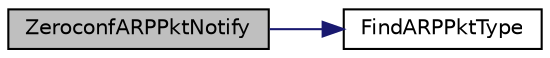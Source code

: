 digraph "ZeroconfARPPktNotify"
{
  edge [fontname="Helvetica",fontsize="10",labelfontname="Helvetica",labelfontsize="10"];
  node [fontname="Helvetica",fontsize="10",shape=record];
  rankdir="LR";
  Node1 [label="ZeroconfARPPktNotify",height=0.2,width=0.4,color="black", fillcolor="grey75", style="filled", fontcolor="black"];
  Node1 -> Node2 [color="midnightblue",fontsize="10",style="solid",fontname="Helvetica"];
  Node2 [label="FindARPPktType",height=0.2,width=0.4,color="black", fillcolor="white", style="filled",URL="$_zeroconf_link_local_8c.html#a09ce0efc94839e3ef681384e5ee283ca"];
}
